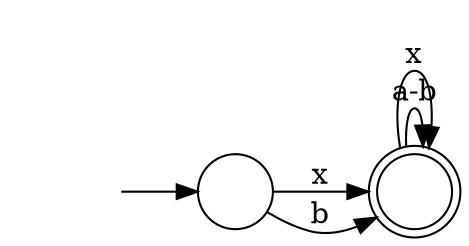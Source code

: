 digraph Automaton {
  rankdir = LR;
  0 [shape=doublecircle,label=""];
  0 -> 0 [label="a-b"]
  0 -> 0 [label="x"]
  1 [shape=circle,label=""];
  initial [shape=plaintext,label=""];
  initial -> 1
  1 -> 0 [label="x"]
  1 -> 0 [label="b"]
}
